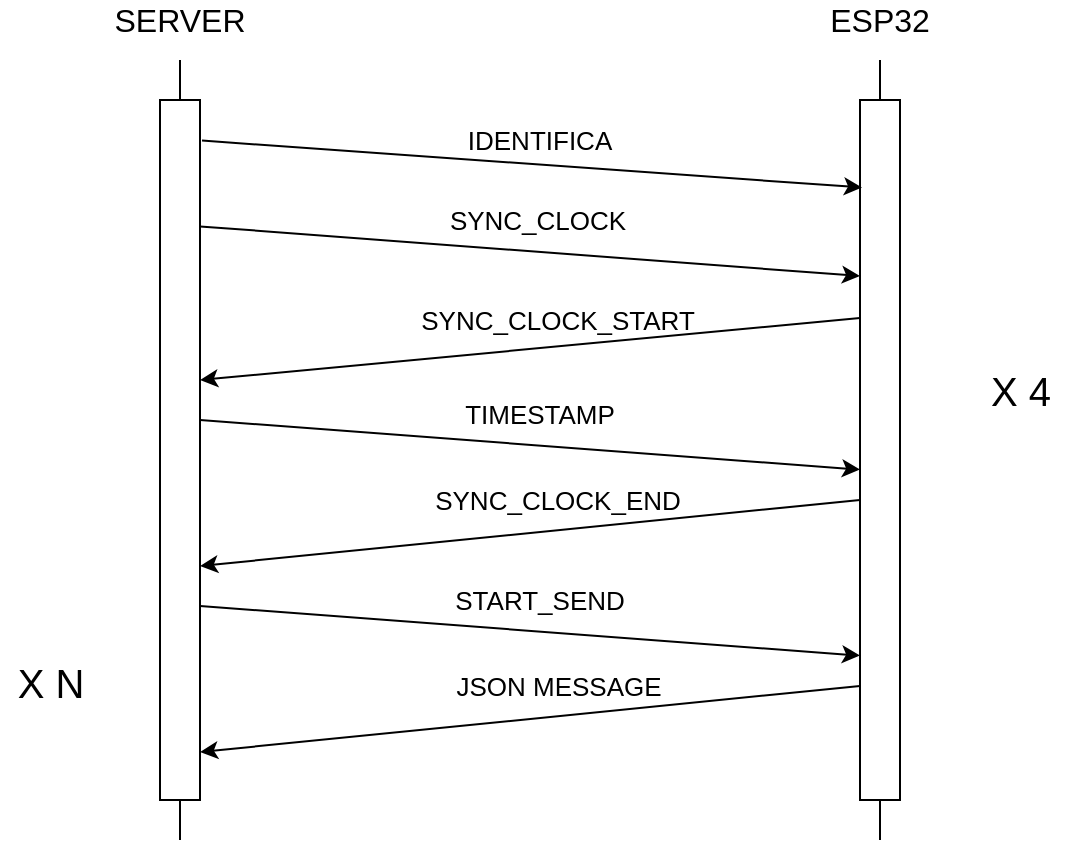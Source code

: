 <mxfile version="12.8.5" type="device"><diagram id="4cQ1AICo4NuzzRC_HWU_" name="Page-1"><mxGraphModel dx="1422" dy="713" grid="1" gridSize="10" guides="1" tooltips="1" connect="1" arrows="1" fold="1" page="1" pageScale="1" pageWidth="827" pageHeight="1169" math="0" shadow="0"><root><mxCell id="0"/><mxCell id="1" parent="0"/><mxCell id="Pv2_amlK9Hc59ALXY1QH-2" value="" style="endArrow=none;html=1;" parent="1" edge="1"><mxGeometry width="50" height="50" relative="1" as="geometry"><mxPoint x="160" y="500" as="sourcePoint"/><mxPoint x="160" y="110" as="targetPoint"/></mxGeometry></mxCell><mxCell id="Pv2_amlK9Hc59ALXY1QH-1" value="" style="rounded=0;whiteSpace=wrap;html=1;" parent="1" vertex="1"><mxGeometry x="150" y="130" width="20" height="350" as="geometry"/></mxCell><mxCell id="Pv2_amlK9Hc59ALXY1QH-3" value="" style="endArrow=none;html=1;" parent="1" edge="1"><mxGeometry width="50" height="50" relative="1" as="geometry"><mxPoint x="510" y="500" as="sourcePoint"/><mxPoint x="510" y="110" as="targetPoint"/></mxGeometry></mxCell><mxCell id="Pv2_amlK9Hc59ALXY1QH-4" value="" style="rounded=0;whiteSpace=wrap;html=1;" parent="1" vertex="1"><mxGeometry x="500" y="130" width="20" height="350" as="geometry"/></mxCell><mxCell id="Pv2_amlK9Hc59ALXY1QH-5" value="&lt;font style=&quot;font-size: 16px&quot;&gt;SERVER&lt;/font&gt;" style="text;html=1;strokeColor=none;fillColor=none;align=center;verticalAlign=middle;whiteSpace=wrap;rounded=0;" parent="1" vertex="1"><mxGeometry x="140" y="80" width="40" height="20" as="geometry"/></mxCell><mxCell id="Pv2_amlK9Hc59ALXY1QH-6" value="&lt;font style=&quot;font-size: 16px&quot;&gt;ESP32&lt;/font&gt;" style="text;html=1;strokeColor=none;fillColor=none;align=center;verticalAlign=middle;whiteSpace=wrap;rounded=0;" parent="1" vertex="1"><mxGeometry x="490" y="80" width="40" height="20" as="geometry"/></mxCell><mxCell id="Pv2_amlK9Hc59ALXY1QH-7" value="" style="endArrow=classic;html=1;exitX=1.05;exitY=0.058;exitDx=0;exitDy=0;exitPerimeter=0;entryX=0.05;entryY=0.125;entryDx=0;entryDy=0;entryPerimeter=0;" parent="1" source="Pv2_amlK9Hc59ALXY1QH-1" target="Pv2_amlK9Hc59ALXY1QH-4" edge="1"><mxGeometry width="50" height="50" relative="1" as="geometry"><mxPoint x="390" y="420" as="sourcePoint"/><mxPoint x="501" y="170" as="targetPoint"/></mxGeometry></mxCell><mxCell id="Pv2_amlK9Hc59ALXY1QH-9" value="IDENTIFICA" style="text;html=1;strokeColor=none;fillColor=none;align=center;verticalAlign=middle;whiteSpace=wrap;rounded=0;fontSize=13;" parent="1" vertex="1"><mxGeometry x="320" y="140" width="40" height="20" as="geometry"/></mxCell><mxCell id="Pv2_amlK9Hc59ALXY1QH-10" value="" style="endArrow=classic;html=1;entryX=0.05;entryY=0.12;entryDx=0;entryDy=0;entryPerimeter=0;exitX=1.05;exitY=0.058;exitDx=0;exitDy=0;exitPerimeter=0;" parent="1" edge="1"><mxGeometry width="50" height="50" relative="1" as="geometry"><mxPoint x="170" y="193.2" as="sourcePoint"/><mxPoint x="500" y="218" as="targetPoint"/></mxGeometry></mxCell><mxCell id="Pv2_amlK9Hc59ALXY1QH-11" value="SYNC_CLOCK" style="text;html=1;strokeColor=none;fillColor=none;align=center;verticalAlign=middle;whiteSpace=wrap;rounded=0;fontSize=13;" parent="1" vertex="1"><mxGeometry x="319" y="180" width="40" height="20" as="geometry"/></mxCell><mxCell id="Pv2_amlK9Hc59ALXY1QH-12" value="" style="endArrow=classic;html=1;exitX=0;exitY=0.25;exitDx=0;exitDy=0;entryX=1;entryY=0.4;entryDx=0;entryDy=0;entryPerimeter=0;" parent="1" target="Pv2_amlK9Hc59ALXY1QH-1" edge="1"><mxGeometry width="50" height="50" relative="1" as="geometry"><mxPoint x="500" y="239" as="sourcePoint"/><mxPoint x="176" y="268.2" as="targetPoint"/></mxGeometry></mxCell><mxCell id="Pv2_amlK9Hc59ALXY1QH-13" value="SYNC_CLOCK_END" style="text;html=1;strokeColor=none;fillColor=none;align=center;verticalAlign=middle;whiteSpace=wrap;rounded=0;fontSize=13;" parent="1" vertex="1"><mxGeometry x="329" y="320" width="40" height="20" as="geometry"/></mxCell><mxCell id="Pv2_amlK9Hc59ALXY1QH-14" value="" style="endArrow=classic;html=1;entryX=0.05;entryY=0.12;entryDx=0;entryDy=0;entryPerimeter=0;exitX=1.05;exitY=0.058;exitDx=0;exitDy=0;exitPerimeter=0;" parent="1" edge="1"><mxGeometry width="50" height="50" relative="1" as="geometry"><mxPoint x="170" y="290.0" as="sourcePoint"/><mxPoint x="500" y="314.8" as="targetPoint"/></mxGeometry></mxCell><mxCell id="Pv2_amlK9Hc59ALXY1QH-15" value="TIMESTAMP" style="text;html=1;strokeColor=none;fillColor=none;align=center;verticalAlign=middle;whiteSpace=wrap;rounded=0;fontSize=13;" parent="1" vertex="1"><mxGeometry x="320" y="277" width="40" height="20" as="geometry"/></mxCell><mxCell id="Pv2_amlK9Hc59ALXY1QH-16" value="" style="endArrow=classic;html=1;exitX=0;exitY=0.25;exitDx=0;exitDy=0;entryX=1;entryY=0.355;entryDx=0;entryDy=0;entryPerimeter=0;" parent="1" edge="1"><mxGeometry width="50" height="50" relative="1" as="geometry"><mxPoint x="500" y="330" as="sourcePoint"/><mxPoint x="170" y="363" as="targetPoint"/></mxGeometry></mxCell><mxCell id="Pv2_amlK9Hc59ALXY1QH-17" value="SYNC_CLOCK_START" style="text;html=1;strokeColor=none;fillColor=none;align=center;verticalAlign=middle;whiteSpace=wrap;rounded=0;fontSize=13;" parent="1" vertex="1"><mxGeometry x="329" y="230" width="40" height="20" as="geometry"/></mxCell><mxCell id="Pv2_amlK9Hc59ALXY1QH-22" value="JSON MESSAGE" style="text;html=1;strokeColor=none;fillColor=none;align=center;verticalAlign=middle;whiteSpace=wrap;rounded=0;fontSize=13;" parent="1" vertex="1"><mxGeometry x="293.5" y="413" width="111" height="20" as="geometry"/></mxCell><mxCell id="Pv2_amlK9Hc59ALXY1QH-23" value="" style="endArrow=classic;html=1;entryX=0.05;entryY=0.12;entryDx=0;entryDy=0;entryPerimeter=0;exitX=1.05;exitY=0.058;exitDx=0;exitDy=0;exitPerimeter=0;" parent="1" edge="1"><mxGeometry width="50" height="50" relative="1" as="geometry"><mxPoint x="170" y="383" as="sourcePoint"/><mxPoint x="500" y="407.8" as="targetPoint"/></mxGeometry></mxCell><mxCell id="Pv2_amlK9Hc59ALXY1QH-24" value="START_SEND" style="text;html=1;strokeColor=none;fillColor=none;align=center;verticalAlign=middle;whiteSpace=wrap;rounded=0;fontSize=13;" parent="1" vertex="1"><mxGeometry x="320" y="370" width="40" height="20" as="geometry"/></mxCell><mxCell id="Pv2_amlK9Hc59ALXY1QH-25" value="" style="endArrow=classic;html=1;exitX=0;exitY=0.25;exitDx=0;exitDy=0;entryX=1;entryY=0.355;entryDx=0;entryDy=0;entryPerimeter=0;" parent="1" edge="1"><mxGeometry width="50" height="50" relative="1" as="geometry"><mxPoint x="500" y="423" as="sourcePoint"/><mxPoint x="170" y="456" as="targetPoint"/></mxGeometry></mxCell><mxCell id="Pv2_amlK9Hc59ALXY1QH-29" value="" style="shape=image;html=1;verticalAlign=top;verticalLabelPosition=bottom;labelBackgroundColor=#ffffff;imageAspect=0;aspect=fixed;image=https://cdn4.iconfinder.com/data/icons/developer-set-3/128/sc2-128.png;fontSize=13;" parent="1" vertex="1"><mxGeometry x="500" y="233" width="87" height="87" as="geometry"/></mxCell><mxCell id="Pv2_amlK9Hc59ALXY1QH-31" value="" style="shape=image;html=1;verticalAlign=top;verticalLabelPosition=bottom;labelBackgroundColor=#ffffff;imageAspect=0;aspect=fixed;image=https://cdn4.iconfinder.com/data/icons/developer-set-3/128/sc1-128.png;fontSize=13;" parent="1" vertex="1"><mxGeometry x="89" y="380" width="81" height="81" as="geometry"/></mxCell><mxCell id="Pv2_amlK9Hc59ALXY1QH-33" value="&lt;font style=&quot;font-size: 20px&quot;&gt;X 4&lt;/font&gt;" style="text;html=1;align=center;verticalAlign=middle;resizable=0;points=[];autosize=1;fontSize=13;" parent="1" vertex="1"><mxGeometry x="555" y="264.5" width="50" height="20" as="geometry"/></mxCell><mxCell id="Pv2_amlK9Hc59ALXY1QH-34" value="&lt;font style=&quot;font-size: 20px&quot;&gt;X N&lt;/font&gt;" style="text;html=1;align=center;verticalAlign=middle;resizable=0;points=[];autosize=1;fontSize=13;" parent="1" vertex="1"><mxGeometry x="70" y="410.5" width="50" height="20" as="geometry"/></mxCell></root></mxGraphModel></diagram></mxfile>